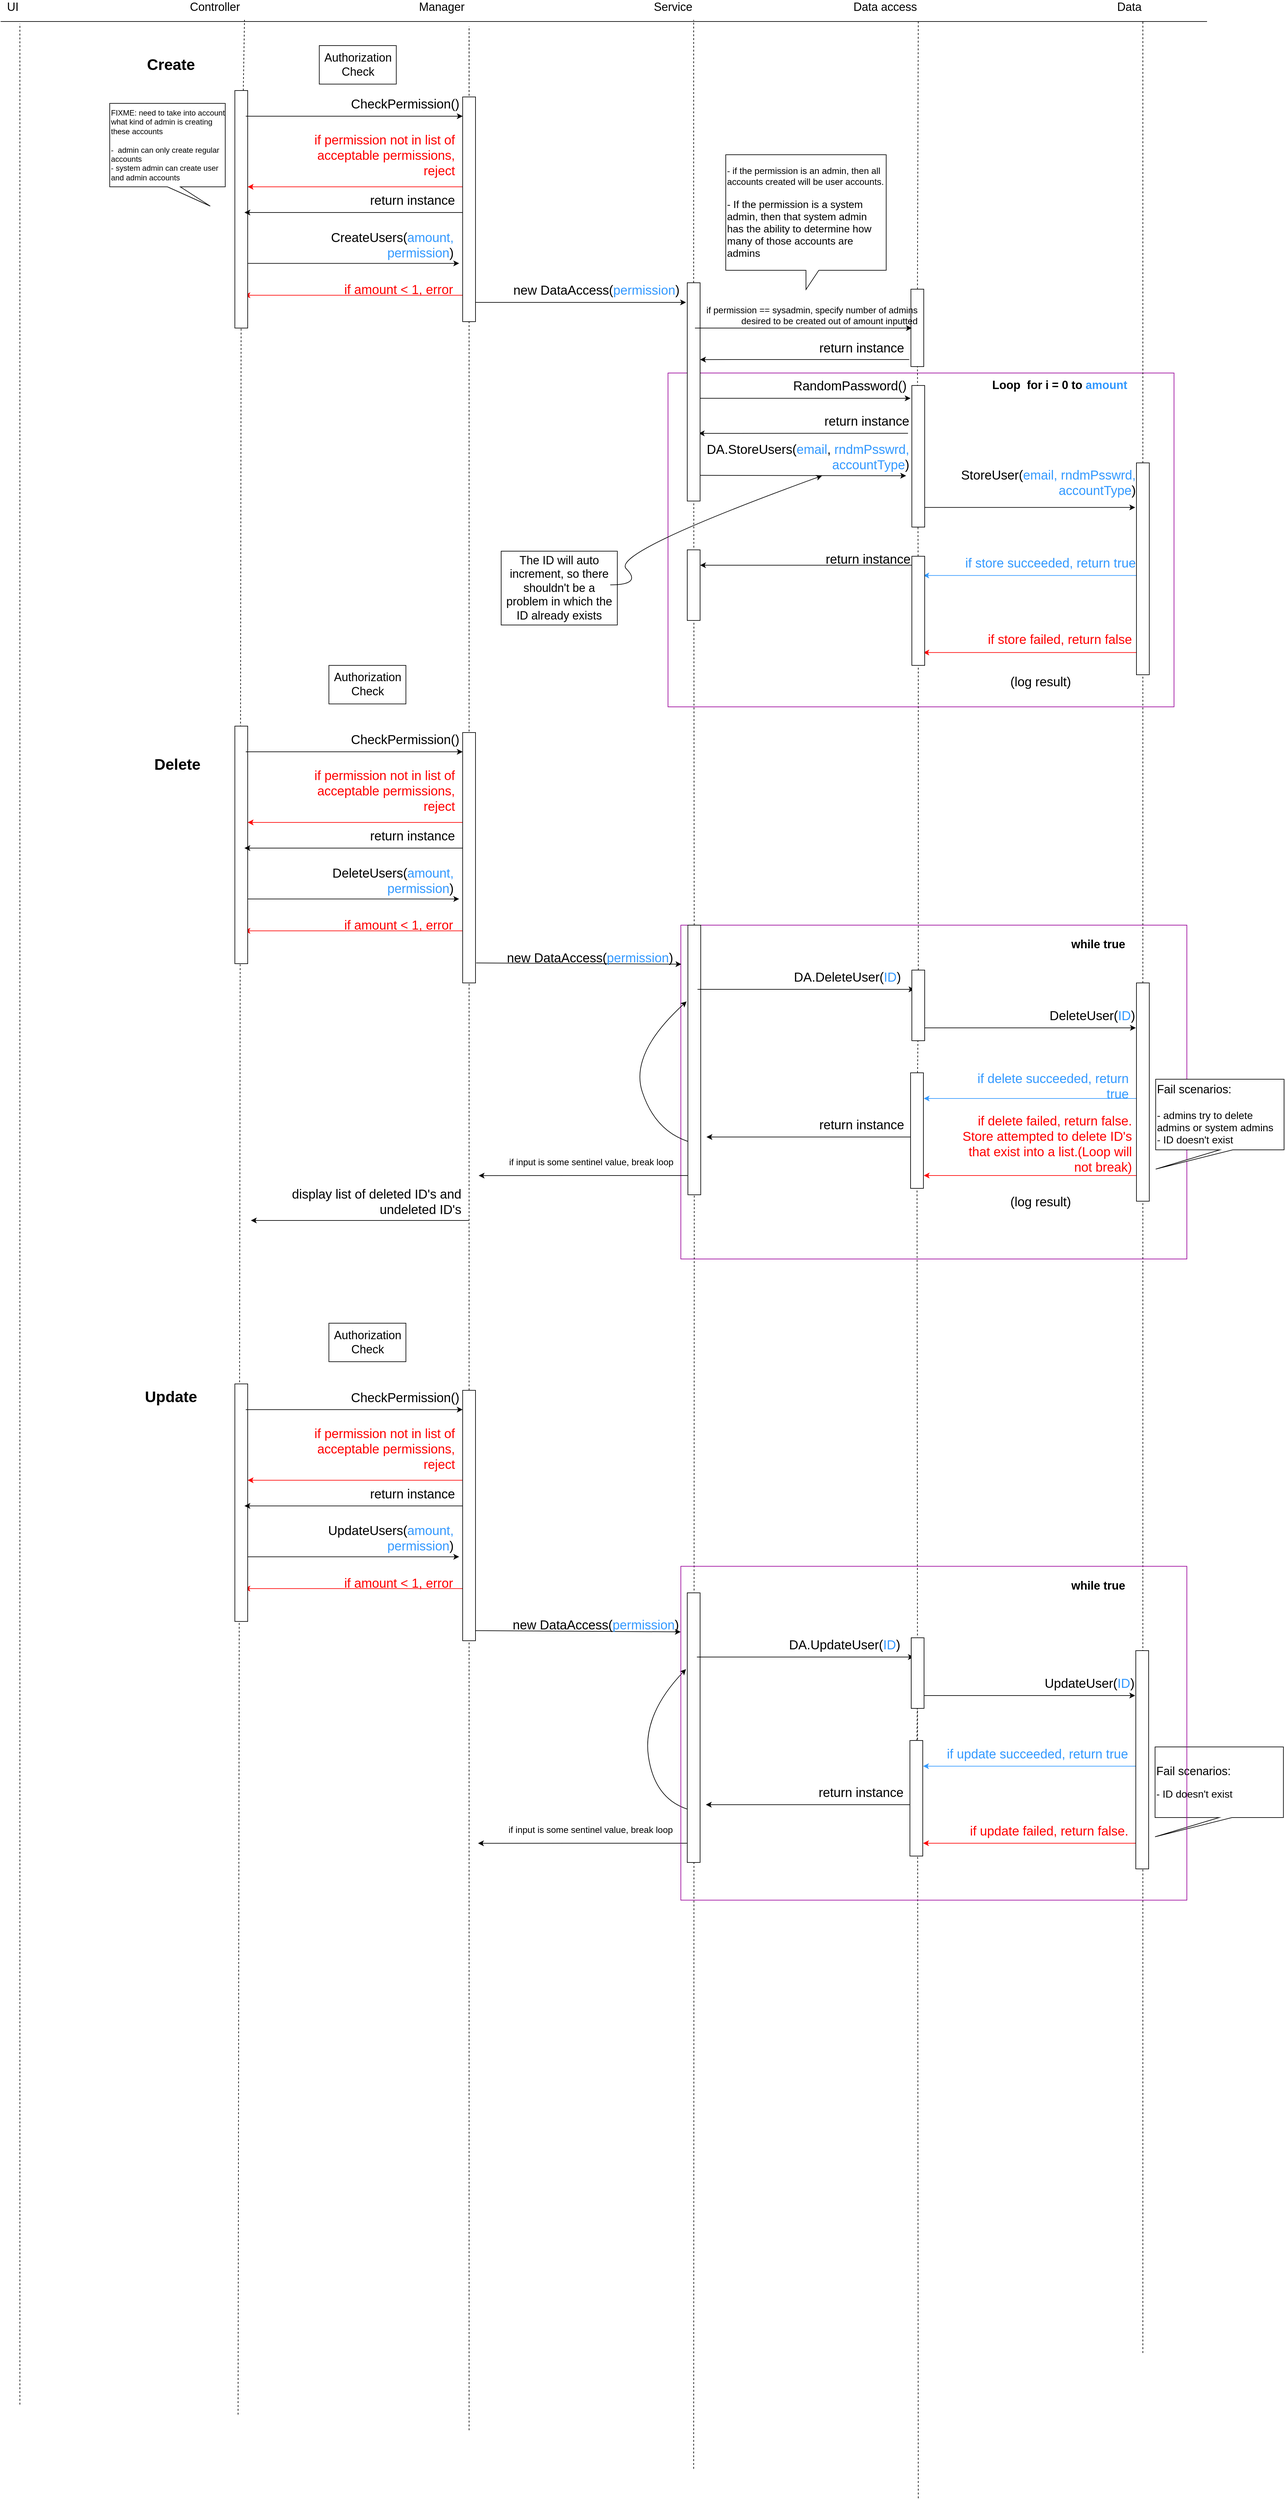 <mxfile version="12.5.5" type="google"><diagram id="YBLaVXnReE42HQbXt4qp" name="Page-1"><mxGraphModel dx="1287" dy="848" grid="1" gridSize="10" guides="1" tooltips="1" connect="1" arrows="1" fold="1" page="1" pageScale="1" pageWidth="850" pageHeight="1100" math="0" shadow="0"><root><mxCell id="0"/><mxCell id="1" parent="0"/><mxCell id="o7FsXGncVgQ7uaA46E3T-44" value="" style="rounded=0;whiteSpace=wrap;html=1;fillColor=none;strokeColor=#990099;" parent="1" vertex="1"><mxGeometry x="1110" y="1490" width="788.55" height="520" as="geometry"/></mxCell><mxCell id="RWstKYR8hxiibd-yE-Sz-29" value="" style="rounded=0;whiteSpace=wrap;html=1;fillColor=none;strokeColor=#990099;" parent="1" vertex="1"><mxGeometry x="1090" y="630" width="788.55" height="520" as="geometry"/></mxCell><mxCell id="RWstKYR8hxiibd-yE-Sz-1" value="" style="endArrow=none;dashed=1;html=1;" parent="1" source="RWstKYR8hxiibd-yE-Sz-48" edge="1"><mxGeometry width="50" height="50" relative="1" as="geometry"><mxPoint x="1480.0" y="3940.35" as="sourcePoint"/><mxPoint x="1480.0" y="80" as="targetPoint"/></mxGeometry></mxCell><mxCell id="RWstKYR8hxiibd-yE-Sz-2" value="" style="endArrow=none;dashed=1;html=1;" parent="1" source="RWstKYR8hxiibd-yE-Sz-61" edge="1"><mxGeometry width="50" height="50" relative="1" as="geometry"><mxPoint x="425.342" y="2060" as="sourcePoint"/><mxPoint x="430" y="80" as="targetPoint"/></mxGeometry></mxCell><mxCell id="RWstKYR8hxiibd-yE-Sz-3" value="" style="endArrow=none;dashed=1;html=1;" parent="1" source="RWstKYR8hxiibd-yE-Sz-56" edge="1"><mxGeometry width="50" height="50" relative="1" as="geometry"><mxPoint x="1830" y="3714" as="sourcePoint"/><mxPoint x="1830" y="80" as="targetPoint"/></mxGeometry></mxCell><mxCell id="RWstKYR8hxiibd-yE-Sz-4" value="" style="endArrow=none;dashed=1;html=1;" parent="1" source="RWstKYR8hxiibd-yE-Sz-62" edge="1"><mxGeometry width="50" height="50" relative="1" as="geometry"><mxPoint x="1130.0" y="3894.35" as="sourcePoint"/><mxPoint x="1130" y="80" as="targetPoint"/></mxGeometry></mxCell><mxCell id="RWstKYR8hxiibd-yE-Sz-5" value="" style="endArrow=none;dashed=1;html=1;" parent="1" edge="1"><mxGeometry width="50" height="50" relative="1" as="geometry"><mxPoint x="80" y="3794.35" as="sourcePoint"/><mxPoint x="80" y="86" as="targetPoint"/></mxGeometry></mxCell><mxCell id="RWstKYR8hxiibd-yE-Sz-6" value="" style="endArrow=none;html=1;" parent="1" edge="1"><mxGeometry width="50" height="50" relative="1" as="geometry"><mxPoint x="50" y="82.5" as="sourcePoint"/><mxPoint x="1930" y="82.5" as="targetPoint"/></mxGeometry></mxCell><mxCell id="RWstKYR8hxiibd-yE-Sz-7" value="&lt;font style=&quot;font-size: 18px&quot;&gt;UI&lt;/font&gt;" style="text;html=1;strokeColor=none;fillColor=none;align=right;verticalAlign=middle;whiteSpace=wrap;rounded=0;" parent="1" vertex="1"><mxGeometry x="50" y="50" width="30" height="20" as="geometry"/></mxCell><mxCell id="RWstKYR8hxiibd-yE-Sz-8" value="&lt;font style=&quot;font-size: 18px&quot;&gt;Controller&amp;nbsp;&lt;/font&gt;" style="text;html=1;strokeColor=none;fillColor=none;align=right;verticalAlign=middle;whiteSpace=wrap;rounded=0;" parent="1" vertex="1"><mxGeometry x="340" y="50" width="90" height="20" as="geometry"/></mxCell><mxCell id="RWstKYR8hxiibd-yE-Sz-9" value="&lt;font style=&quot;font-size: 18px&quot;&gt;Manager&amp;nbsp;&lt;br&gt;&lt;/font&gt;" style="text;html=1;strokeColor=none;fillColor=none;align=right;verticalAlign=middle;whiteSpace=wrap;rounded=0;" parent="1" vertex="1"><mxGeometry x="690" y="50" width="90" height="20" as="geometry"/></mxCell><mxCell id="RWstKYR8hxiibd-yE-Sz-10" value="&lt;font style=&quot;font-size: 18px&quot;&gt;Data access&lt;br&gt;&lt;/font&gt;" style="text;html=1;strokeColor=none;fillColor=none;align=right;verticalAlign=middle;whiteSpace=wrap;rounded=0;" parent="1" vertex="1"><mxGeometry x="1370" y="50" width="110" height="20" as="geometry"/></mxCell><mxCell id="RWstKYR8hxiibd-yE-Sz-11" value="&lt;font style=&quot;font-size: 18px&quot;&gt;Service&lt;br&gt;&lt;/font&gt;" style="text;html=1;strokeColor=none;fillColor=none;align=right;verticalAlign=middle;whiteSpace=wrap;rounded=0;" parent="1" vertex="1"><mxGeometry x="1050" y="50" width="80" height="20" as="geometry"/></mxCell><mxCell id="RWstKYR8hxiibd-yE-Sz-12" value="&lt;font style=&quot;font-size: 18px&quot;&gt;Data&lt;br&gt;&lt;/font&gt;" style="text;html=1;strokeColor=none;fillColor=none;align=right;verticalAlign=middle;whiteSpace=wrap;rounded=0;" parent="1" vertex="1"><mxGeometry x="1780" y="50" width="50" height="20" as="geometry"/></mxCell><mxCell id="RWstKYR8hxiibd-yE-Sz-13" value="" style="endArrow=none;dashed=1;html=1;" parent="1" edge="1"><mxGeometry width="50" height="50" relative="1" as="geometry"><mxPoint x="780" y="390" as="sourcePoint"/><mxPoint x="780" y="90" as="targetPoint"/></mxGeometry></mxCell><mxCell id="RWstKYR8hxiibd-yE-Sz-14" value="&lt;font style=&quot;font-size: 24px&quot;&gt;&lt;b&gt;Create&lt;/b&gt;&lt;/font&gt;" style="text;html=1;align=center;verticalAlign=middle;resizable=0;points=[];autosize=1;" parent="1" vertex="1"><mxGeometry x="270" y="140" width="90" height="20" as="geometry"/></mxCell><mxCell id="RWstKYR8hxiibd-yE-Sz-15" value="" style="endArrow=classic;html=1;" parent="1" edge="1"><mxGeometry width="50" height="50" relative="1" as="geometry"><mxPoint x="426.55" y="459.24" as="sourcePoint"/><mxPoint x="764.55" y="459.24" as="targetPoint"/></mxGeometry></mxCell><mxCell id="RWstKYR8hxiibd-yE-Sz-21" value="&lt;div align=&quot;right&quot;&gt;&lt;font style=&quot;font-size: 20px&quot;&gt;CreateUsers(&lt;font color=&quot;#3399FF&quot;&gt;amount, &lt;br&gt;&lt;/font&gt;&lt;/font&gt;&lt;/div&gt;&lt;div align=&quot;right&quot;&gt;&lt;font style=&quot;font-size: 20px&quot;&gt;&lt;font color=&quot;#3399FF&quot;&gt;permission&lt;/font&gt;)&lt;/font&gt;&lt;/div&gt;" style="text;html=1;align=right;verticalAlign=middle;resizable=0;points=[];autosize=1;" parent="1" vertex="1"><mxGeometry x="546.55" y="409.82" width="210" height="40" as="geometry"/></mxCell><mxCell id="RWstKYR8hxiibd-yE-Sz-22" value="" style="endArrow=classic;html=1;" parent="1" edge="1"><mxGeometry width="50" height="50" relative="1" as="geometry"><mxPoint x="780" y="520" as="sourcePoint"/><mxPoint x="1118.0" y="520" as="targetPoint"/></mxGeometry></mxCell><mxCell id="RWstKYR8hxiibd-yE-Sz-24" value="&lt;div align=&quot;right&quot;&gt;&lt;font style=&quot;font-size: 20px&quot;&gt;new DataAccess(&lt;font color=&quot;#3399FF&quot;&gt;permission&lt;/font&gt;)&lt;/font&gt;&lt;/div&gt;" style="text;html=1;strokeColor=none;fillColor=none;align=right;verticalAlign=middle;whiteSpace=wrap;rounded=0;" parent="1" vertex="1"><mxGeometry x="810" y="490" width="300" height="20" as="geometry"/></mxCell><mxCell id="RWstKYR8hxiibd-yE-Sz-25" value="&lt;div align=&quot;right&quot;&gt;&lt;font style=&quot;font-size: 20px&quot;&gt;StoreUser(&lt;font color=&quot;#3399FF&quot;&gt;email, rndmPsswrd, &lt;br&gt;&lt;/font&gt;&lt;/font&gt;&lt;/div&gt;&lt;div align=&quot;right&quot;&gt;&lt;font style=&quot;font-size: 20px&quot;&gt;&lt;font color=&quot;#3399FF&quot;&gt;accountType&lt;/font&gt;)&lt;/font&gt;&lt;/div&gt;" style="text;html=1;strokeColor=none;fillColor=none;align=right;verticalAlign=middle;whiteSpace=wrap;rounded=0;" parent="1" vertex="1"><mxGeometry x="1421.45" y="790" width="400" height="20" as="geometry"/></mxCell><mxCell id="RWstKYR8hxiibd-yE-Sz-26" value="" style="endArrow=classic;html=1;entryX=0.099;entryY=0;entryDx=0;entryDy=0;entryPerimeter=0;" parent="1" target="RWstKYR8hxiibd-yE-Sz-25" edge="1"><mxGeometry width="50" height="50" relative="1" as="geometry"><mxPoint x="1137" y="789.42" as="sourcePoint"/><mxPoint x="1450" y="790" as="targetPoint"/></mxGeometry></mxCell><mxCell id="RWstKYR8hxiibd-yE-Sz-27" value="" style="endArrow=classic;html=1;" parent="1" edge="1"><mxGeometry width="50" height="50" relative="1" as="geometry"><mxPoint x="1480" y="839.42" as="sourcePoint"/><mxPoint x="1818.0" y="839.42" as="targetPoint"/></mxGeometry></mxCell><mxCell id="RWstKYR8hxiibd-yE-Sz-28" value="&lt;div align=&quot;right&quot;&gt;&lt;font style=&quot;font-size: 20px&quot;&gt;DA.StoreUsers(&lt;font color=&quot;#3399FF&quot;&gt;email&lt;/font&gt;, &lt;font color=&quot;#3399FF&quot;&gt;rndmPsswrd, accountType&lt;/font&gt;)&lt;/font&gt;&lt;/div&gt;" style="text;html=1;strokeColor=none;fillColor=none;align=right;verticalAlign=middle;whiteSpace=wrap;rounded=0;" parent="1" vertex="1"><mxGeometry x="1130" y="750" width="338" height="20" as="geometry"/></mxCell><mxCell id="RWstKYR8hxiibd-yE-Sz-33" value="" style="endArrow=classic;html=1;strokeColor=#3399FF;" parent="1" edge="1"><mxGeometry width="50" height="50" relative="1" as="geometry"><mxPoint x="1828.0" y="945.42" as="sourcePoint"/><mxPoint x="1488" y="945.42" as="targetPoint"/></mxGeometry></mxCell><mxCell id="RWstKYR8hxiibd-yE-Sz-34" value="&lt;div align=&quot;right&quot;&gt;&lt;font style=&quot;font-size: 20px&quot; color=&quot;#3399FF&quot;&gt;if store succeeded, return true &lt;br&gt;&lt;/font&gt;&lt;/div&gt;" style="text;html=1;strokeColor=none;fillColor=none;align=right;verticalAlign=middle;whiteSpace=wrap;rounded=0;" parent="1" vertex="1"><mxGeometry x="1551.45" y="915.42" width="270" height="20" as="geometry"/></mxCell><mxCell id="RWstKYR8hxiibd-yE-Sz-35" value="" style="endArrow=classic;html=1;" parent="1" edge="1"><mxGeometry width="50" height="50" relative="1" as="geometry"><mxPoint x="1480.0" y="929.42" as="sourcePoint"/><mxPoint x="1140.0" y="929.42" as="targetPoint"/></mxGeometry></mxCell><mxCell id="RWstKYR8hxiibd-yE-Sz-36" value="&lt;div align=&quot;right&quot;&gt;&lt;font style=&quot;font-size: 20px&quot;&gt;return instance&lt;br&gt;&lt;/font&gt;&lt;/div&gt;" style="text;html=1;strokeColor=none;fillColor=none;align=right;verticalAlign=middle;whiteSpace=wrap;rounded=0;" parent="1" vertex="1"><mxGeometry x="490" y="350" width="270" height="20" as="geometry"/></mxCell><mxCell id="RWstKYR8hxiibd-yE-Sz-40" value="" style="endArrow=classic;html=1;strokeColor=#FF0000;" parent="1" edge="1"><mxGeometry width="50" height="50" relative="1" as="geometry"><mxPoint x="770.0" y="508.82" as="sourcePoint"/><mxPoint x="430" y="508.82" as="targetPoint"/></mxGeometry></mxCell><mxCell id="RWstKYR8hxiibd-yE-Sz-41" value="&lt;div align=&quot;right&quot;&gt;&lt;font style=&quot;font-size: 20px&quot; color=&quot;#FF0000&quot;&gt;if permission not in list of acceptable permissions, reject&lt;br&gt;&lt;/font&gt;&lt;/div&gt;" style="text;html=1;strokeColor=none;fillColor=none;align=right;verticalAlign=middle;whiteSpace=wrap;rounded=0;" parent="1" vertex="1"><mxGeometry x="490" y="280" width="270" height="20" as="geometry"/></mxCell><mxCell id="RWstKYR8hxiibd-yE-Sz-43" value="&lt;b&gt;&lt;font style=&quot;font-size: 18px&quot;&gt;Loop&amp;nbsp; for i = 0 to &lt;font color=&quot;#3399FF&quot;&gt;amount&lt;/font&gt;&lt;br&gt;&lt;/font&gt;&lt;/b&gt;" style="text;html=1;align=center;verticalAlign=middle;resizable=0;points=[];autosize=1;" parent="1" vertex="1"><mxGeometry x="1584.9" y="639.42" width="230" height="20" as="geometry"/></mxCell><mxCell id="RWstKYR8hxiibd-yE-Sz-44" value="" style="endArrow=classic;html=1;strokeColor=#FF0000;" parent="1" edge="1"><mxGeometry width="50" height="50" relative="1" as="geometry"><mxPoint x="1828.0" y="1065.42" as="sourcePoint"/><mxPoint x="1488" y="1065.42" as="targetPoint"/></mxGeometry></mxCell><mxCell id="RWstKYR8hxiibd-yE-Sz-45" value="&lt;div align=&quot;right&quot;&gt;&lt;font style=&quot;font-size: 20px&quot; color=&quot;#FF0000&quot;&gt;if store failed, return false&lt;br&gt;&lt;/font&gt;&lt;/div&gt;" style="text;html=1;strokeColor=none;fillColor=none;align=right;verticalAlign=middle;whiteSpace=wrap;rounded=0;" parent="1" vertex="1"><mxGeometry x="1544.9" y="1034.42" width="270" height="20" as="geometry"/></mxCell><mxCell id="RWstKYR8hxiibd-yE-Sz-48" value="" style="rounded=0;whiteSpace=wrap;html=1;" parent="1" vertex="1"><mxGeometry x="1468.55" y="499.42" width="20" height="120.58" as="geometry"/></mxCell><mxCell id="RWstKYR8hxiibd-yE-Sz-49" value="" style="endArrow=none;dashed=1;html=1;" parent="1" source="RWstKYR8hxiibd-yE-Sz-59" target="RWstKYR8hxiibd-yE-Sz-48" edge="1"><mxGeometry width="50" height="50" relative="1" as="geometry"><mxPoint x="1478.55" y="4149.77" as="sourcePoint"/><mxPoint x="1478.55" y="289.42" as="targetPoint"/></mxGeometry></mxCell><mxCell id="RWstKYR8hxiibd-yE-Sz-51" value="" style="endArrow=classic;html=1;exitX=-0.2;exitY=0.333;exitDx=0;exitDy=0;exitPerimeter=0;" parent="1" edge="1"><mxGeometry width="50" height="50" relative="1" as="geometry"><mxPoint x="1464" y="723.88" as="sourcePoint"/><mxPoint x="1138" y="723.95" as="targetPoint"/></mxGeometry></mxCell><mxCell id="RWstKYR8hxiibd-yE-Sz-53" value="" style="endArrow=classic;html=1;" parent="1" edge="1"><mxGeometry width="50" height="50" relative="1" as="geometry"><mxPoint x="1130" y="669.42" as="sourcePoint"/><mxPoint x="1468.0" y="669.42" as="targetPoint"/></mxGeometry></mxCell><mxCell id="RWstKYR8hxiibd-yE-Sz-54" value="&lt;font style=&quot;font-size: 20px&quot;&gt;RandomPassword()&lt;/font&gt;" style="text;html=1;align=center;verticalAlign=middle;resizable=0;points=[];autosize=1;" parent="1" vertex="1"><mxGeometry x="1278" y="639.42" width="190" height="20" as="geometry"/></mxCell><mxCell id="RWstKYR8hxiibd-yE-Sz-55" value="&lt;div align=&quot;right&quot;&gt;&lt;font style=&quot;font-size: 20px&quot;&gt;return instance&lt;br&gt;&lt;/font&gt;&lt;/div&gt;" style="text;html=1;strokeColor=none;fillColor=none;align=right;verticalAlign=middle;whiteSpace=wrap;rounded=0;" parent="1" vertex="1"><mxGeometry x="1198" y="693.95" width="270" height="20" as="geometry"/></mxCell><mxCell id="RWstKYR8hxiibd-yE-Sz-56" value="" style="rounded=0;whiteSpace=wrap;html=1;" parent="1" vertex="1"><mxGeometry x="1820" y="770" width="20" height="330" as="geometry"/></mxCell><mxCell id="RWstKYR8hxiibd-yE-Sz-57" value="" style="endArrow=none;dashed=1;html=1;" parent="1" source="o7FsXGncVgQ7uaA46E3T-60" target="RWstKYR8hxiibd-yE-Sz-56" edge="1"><mxGeometry width="50" height="50" relative="1" as="geometry"><mxPoint x="1830" y="3714" as="sourcePoint"/><mxPoint x="1830" y="12" as="targetPoint"/></mxGeometry></mxCell><mxCell id="RWstKYR8hxiibd-yE-Sz-59" value="" style="rounded=0;whiteSpace=wrap;html=1;" parent="1" vertex="1"><mxGeometry x="1470" y="915.42" width="20" height="170" as="geometry"/></mxCell><mxCell id="RWstKYR8hxiibd-yE-Sz-60" value="" style="endArrow=none;dashed=1;html=1;" parent="1" source="o7FsXGncVgQ7uaA46E3T-58" target="RWstKYR8hxiibd-yE-Sz-59" edge="1"><mxGeometry width="50" height="50" relative="1" as="geometry"><mxPoint x="1480.0" y="3940.35" as="sourcePoint"/><mxPoint x="1480" y="500" as="targetPoint"/></mxGeometry></mxCell><mxCell id="RWstKYR8hxiibd-yE-Sz-62" value="" style="rounded=0;whiteSpace=wrap;html=1;" parent="1" vertex="1"><mxGeometry x="1120" y="489.42" width="20" height="340" as="geometry"/></mxCell><mxCell id="RWstKYR8hxiibd-yE-Sz-64" value="" style="endArrow=none;dashed=1;html=1;" parent="1" source="o7FsXGncVgQ7uaA46E3T-37" target="RWstKYR8hxiibd-yE-Sz-62" edge="1"><mxGeometry width="50" height="50" relative="1" as="geometry"><mxPoint x="1130.0" y="3894.35" as="sourcePoint"/><mxPoint x="1130.0" y="14" as="targetPoint"/></mxGeometry></mxCell><mxCell id="qAnuBGWLQu-oRIhDbttr-1" value="" style="rounded=0;whiteSpace=wrap;html=1;" parent="1" vertex="1"><mxGeometry x="1120" y="905.42" width="20" height="110" as="geometry"/></mxCell><mxCell id="qAnuBGWLQu-oRIhDbttr-2" value="&lt;div align=&quot;left&quot;&gt;FIXME: need to take into account what kind of admin is creating these accounts&lt;/div&gt;&lt;div align=&quot;left&quot;&gt;&lt;br&gt;&lt;/div&gt;&lt;div align=&quot;left&quot;&gt;-&amp;nbsp; admin can only create regular accounts&lt;/div&gt;&lt;div align=&quot;left&quot;&gt;- system admin can create user and admin accounts&lt;br&gt;&lt;/div&gt;" style="shape=callout;whiteSpace=wrap;html=1;perimeter=calloutPerimeter;position2=0.87;align=left;" parent="1" vertex="1"><mxGeometry x="220" y="210" width="180" height="160" as="geometry"/></mxCell><mxCell id="qAnuBGWLQu-oRIhDbttr-8" value="" style="endArrow=none;dashed=1;html=1;" parent="1" edge="1"><mxGeometry width="50" height="50" relative="1" as="geometry"><mxPoint x="780.0" y="3834.35" as="sourcePoint"/><mxPoint x="780" y="90" as="targetPoint"/></mxGeometry></mxCell><mxCell id="qAnuBGWLQu-oRIhDbttr-9" value="" style="endArrow=classic;html=1;strokeColor=#FF0000;" parent="1" edge="1"><mxGeometry width="50" height="50" relative="1" as="geometry"><mxPoint x="775.0" y="340.0" as="sourcePoint"/><mxPoint x="435" y="340.0" as="targetPoint"/></mxGeometry></mxCell><mxCell id="qAnuBGWLQu-oRIhDbttr-10" value="&lt;div align=&quot;right&quot;&gt;&lt;font style=&quot;font-size: 20px&quot; color=&quot;#FF0000&quot;&gt;if amount &amp;lt; 1, error&lt;br&gt;&lt;/font&gt;&lt;/div&gt;" style="text;html=1;strokeColor=none;fillColor=none;align=right;verticalAlign=middle;whiteSpace=wrap;rounded=0;" parent="1" vertex="1"><mxGeometry x="486.55" y="489.24" width="270" height="20" as="geometry"/></mxCell><mxCell id="qAnuBGWLQu-oRIhDbttr-12" value="" style="rounded=0;whiteSpace=wrap;html=1;" parent="1" vertex="1"><mxGeometry x="770" y="200" width="20" height="350" as="geometry"/></mxCell><mxCell id="RWstKYR8hxiibd-yE-Sz-61" value="" style="rounded=0;whiteSpace=wrap;html=1;" parent="1" vertex="1"><mxGeometry x="415" y="190" width="20" height="370" as="geometry"/></mxCell><mxCell id="qAnuBGWLQu-oRIhDbttr-13" value="" style="endArrow=none;dashed=1;html=1;" parent="1" target="RWstKYR8hxiibd-yE-Sz-61" edge="1"><mxGeometry width="50" height="50" relative="1" as="geometry"><mxPoint x="420" y="3810" as="sourcePoint"/><mxPoint x="430" y="18" as="targetPoint"/></mxGeometry></mxCell><mxCell id="o7FsXGncVgQ7uaA46E3T-1" value="" style="endArrow=classic;html=1;" parent="1" edge="1"><mxGeometry width="50" height="50" relative="1" as="geometry"><mxPoint x="432" y="230.0" as="sourcePoint"/><mxPoint x="770.0" y="230.0" as="targetPoint"/></mxGeometry></mxCell><mxCell id="o7FsXGncVgQ7uaA46E3T-2" value="CheckPermission()" style="text;html=1;align=center;verticalAlign=middle;resizable=0;points=[];autosize=1;fontSize=20;" parent="1" vertex="1"><mxGeometry x="620" y="200" width="120" height="20" as="geometry"/></mxCell><mxCell id="o7FsXGncVgQ7uaA46E3T-5" value="" style="endArrow=classic;html=1;" parent="1" edge="1"><mxGeometry width="50" height="50" relative="1" as="geometry"><mxPoint x="1132" y="560.0" as="sourcePoint"/><mxPoint x="1470.0" y="560.0" as="targetPoint"/></mxGeometry></mxCell><mxCell id="o7FsXGncVgQ7uaA46E3T-7" value="&lt;div align=&quot;right&quot;&gt;&lt;font style=&quot;font-size: 12px&quot;&gt;&lt;font style=&quot;font-size: 14px&quot;&gt;if permission == sysadmin, specify number of admins&lt;/font&gt; &lt;br&gt;&lt;/font&gt;&lt;/div&gt;&lt;div align=&quot;right&quot;&gt;&lt;font style=&quot;font-size: 14px&quot;&gt;desired to be created out of amount inputted&lt;/font&gt;&lt;/div&gt;" style="text;html=1;align=right;verticalAlign=middle;resizable=0;points=[];autosize=1;" parent="1" vertex="1"><mxGeometry x="1130" y="520" width="350" height="40" as="geometry"/></mxCell><mxCell id="o7FsXGncVgQ7uaA46E3T-9" value="&lt;div align=&quot;left&quot;&gt;&lt;font style=&quot;font-size: 11px&quot;&gt;&lt;font style=&quot;font-size: 14px&quot;&gt;- if the permission is an admin, then all accounts created will be user accounts. &lt;/font&gt;&lt;br&gt;&lt;/font&gt;&lt;/div&gt;&lt;div align=&quot;left&quot;&gt;&lt;font style=&quot;font-size: 14px&quot; size=&quot;3&quot;&gt;&lt;br&gt;&lt;/font&gt;&lt;/div&gt;&lt;div align=&quot;left&quot;&gt;&lt;font size=&quot;3&quot;&gt;- If the permission is a system admin, then that system admin has the ability to determine how many of those accounts are admins&lt;br&gt;&lt;/font&gt;&lt;/div&gt;" style="shape=callout;whiteSpace=wrap;html=1;perimeter=calloutPerimeter;align=left;" parent="1" vertex="1"><mxGeometry x="1180" y="290" width="250" height="210" as="geometry"/></mxCell><mxCell id="o7FsXGncVgQ7uaA46E3T-12" value="" style="endArrow=classic;html=1;exitX=-0.2;exitY=0.333;exitDx=0;exitDy=0;exitPerimeter=0;" parent="1" edge="1"><mxGeometry width="50" height="50" relative="1" as="geometry"><mxPoint x="1466" y="609.0" as="sourcePoint"/><mxPoint x="1140" y="609.07" as="targetPoint"/></mxGeometry></mxCell><mxCell id="o7FsXGncVgQ7uaA46E3T-13" value="&lt;div align=&quot;right&quot;&gt;&lt;font style=&quot;font-size: 20px&quot;&gt;return instance&lt;br&gt;&lt;/font&gt;&lt;/div&gt;" style="text;html=1;strokeColor=none;fillColor=none;align=right;verticalAlign=middle;whiteSpace=wrap;rounded=0;" parent="1" vertex="1"><mxGeometry x="1190" y="580.0" width="270" height="20" as="geometry"/></mxCell><mxCell id="o7FsXGncVgQ7uaA46E3T-14" value="" style="rounded=0;whiteSpace=wrap;html=1;" parent="1" vertex="1"><mxGeometry x="1470" y="649.42" width="20" height="220.58" as="geometry"/></mxCell><mxCell id="o7FsXGncVgQ7uaA46E3T-15" value="&lt;font style=&quot;font-size: 18px&quot;&gt;The ID will auto increment, so there shouldn't be a problem in which the ID already exists&lt;br&gt;&lt;/font&gt;" style="rounded=0;whiteSpace=wrap;html=1;" parent="1" vertex="1"><mxGeometry x="830" y="907.5" width="181" height="115" as="geometry"/></mxCell><mxCell id="o7FsXGncVgQ7uaA46E3T-16" value="" style="curved=1;endArrow=classic;html=1;" parent="1" edge="1"><mxGeometry width="50" height="50" relative="1" as="geometry"><mxPoint x="1000" y="960" as="sourcePoint"/><mxPoint x="1330" y="790" as="targetPoint"/><Array as="points"><mxPoint x="1050" y="960"/><mxPoint x="1000" y="910"/></Array></mxGeometry></mxCell><mxCell id="o7FsXGncVgQ7uaA46E3T-18" value="" style="endArrow=classic;html=1;" parent="1" edge="1"><mxGeometry width="50" height="50" relative="1" as="geometry"><mxPoint x="770.0" y="380.0" as="sourcePoint"/><mxPoint x="430.0" y="380.0" as="targetPoint"/></mxGeometry></mxCell><mxCell id="o7FsXGncVgQ7uaA46E3T-19" value="&lt;div align=&quot;right&quot;&gt;&lt;font style=&quot;font-size: 20px&quot;&gt;return instance&lt;br&gt;&lt;/font&gt;&lt;/div&gt;" style="text;html=1;strokeColor=none;fillColor=none;align=right;verticalAlign=middle;whiteSpace=wrap;rounded=0;" parent="1" vertex="1"><mxGeometry x="1200" y="909.42" width="270" height="20" as="geometry"/></mxCell><mxCell id="o7FsXGncVgQ7uaA46E3T-20" value="&lt;font style=&quot;font-size: 24px&quot;&gt;&lt;b&gt;Delete&lt;/b&gt;&lt;/font&gt;" style="text;html=1;align=center;verticalAlign=middle;resizable=0;points=[];autosize=1;" parent="1" vertex="1"><mxGeometry x="280" y="1230" width="90" height="20" as="geometry"/></mxCell><mxCell id="o7FsXGncVgQ7uaA46E3T-21" value="" style="endArrow=classic;html=1;" parent="1" edge="1"><mxGeometry width="50" height="50" relative="1" as="geometry"><mxPoint x="426.55" y="1449.24" as="sourcePoint"/><mxPoint x="764.55" y="1449.24" as="targetPoint"/></mxGeometry></mxCell><mxCell id="o7FsXGncVgQ7uaA46E3T-22" value="&lt;div align=&quot;right&quot;&gt;&lt;font style=&quot;font-size: 20px&quot;&gt;DeleteUsers(&lt;font color=&quot;#3399FF&quot;&gt;amount, &lt;br&gt;&lt;/font&gt;&lt;/font&gt;&lt;/div&gt;&lt;div align=&quot;right&quot;&gt;&lt;font style=&quot;font-size: 20px&quot;&gt;&lt;font color=&quot;#3399FF&quot;&gt;permission&lt;/font&gt;)&lt;/font&gt;&lt;/div&gt;" style="text;html=1;align=right;verticalAlign=middle;resizable=0;points=[];autosize=1;" parent="1" vertex="1"><mxGeometry x="556.55" y="1399.82" width="200" height="40" as="geometry"/></mxCell><mxCell id="o7FsXGncVgQ7uaA46E3T-23" value="&lt;div align=&quot;right&quot;&gt;&lt;font style=&quot;font-size: 20px&quot;&gt;return instance&lt;br&gt;&lt;/font&gt;&lt;/div&gt;" style="text;html=1;strokeColor=none;fillColor=none;align=right;verticalAlign=middle;whiteSpace=wrap;rounded=0;" parent="1" vertex="1"><mxGeometry x="490" y="1340" width="270" height="20" as="geometry"/></mxCell><mxCell id="o7FsXGncVgQ7uaA46E3T-24" value="" style="endArrow=classic;html=1;strokeColor=#FF0000;" parent="1" edge="1"><mxGeometry width="50" height="50" relative="1" as="geometry"><mxPoint x="770.0" y="1498.82" as="sourcePoint"/><mxPoint x="430" y="1498.82" as="targetPoint"/></mxGeometry></mxCell><mxCell id="o7FsXGncVgQ7uaA46E3T-25" value="&lt;div align=&quot;right&quot;&gt;&lt;font style=&quot;font-size: 20px&quot; color=&quot;#FF0000&quot;&gt;if permission not in list of acceptable permissions, reject&lt;br&gt;&lt;/font&gt;&lt;/div&gt;" style="text;html=1;strokeColor=none;fillColor=none;align=right;verticalAlign=middle;whiteSpace=wrap;rounded=0;" parent="1" vertex="1"><mxGeometry x="490" y="1270" width="270" height="20" as="geometry"/></mxCell><mxCell id="o7FsXGncVgQ7uaA46E3T-26" value="" style="endArrow=classic;html=1;strokeColor=#FF0000;" parent="1" edge="1"><mxGeometry width="50" height="50" relative="1" as="geometry"><mxPoint x="775.0" y="1330" as="sourcePoint"/><mxPoint x="435" y="1330" as="targetPoint"/></mxGeometry></mxCell><mxCell id="o7FsXGncVgQ7uaA46E3T-27" value="&lt;div align=&quot;right&quot;&gt;&lt;font style=&quot;font-size: 20px&quot; color=&quot;#FF0000&quot;&gt;if amount &amp;lt; 1, error&lt;br&gt;&lt;/font&gt;&lt;/div&gt;" style="text;html=1;strokeColor=none;fillColor=none;align=right;verticalAlign=middle;whiteSpace=wrap;rounded=0;" parent="1" vertex="1"><mxGeometry x="486.55" y="1479.24" width="270" height="20" as="geometry"/></mxCell><mxCell id="o7FsXGncVgQ7uaA46E3T-28" value="" style="rounded=0;whiteSpace=wrap;html=1;" parent="1" vertex="1"><mxGeometry x="770" y="1190" width="20" height="390" as="geometry"/></mxCell><mxCell id="o7FsXGncVgQ7uaA46E3T-29" value="" style="rounded=0;whiteSpace=wrap;html=1;" parent="1" vertex="1"><mxGeometry x="415" y="1180" width="20" height="370" as="geometry"/></mxCell><mxCell id="o7FsXGncVgQ7uaA46E3T-30" value="" style="endArrow=classic;html=1;" parent="1" edge="1"><mxGeometry width="50" height="50" relative="1" as="geometry"><mxPoint x="432" y="1220" as="sourcePoint"/><mxPoint x="770.0" y="1220" as="targetPoint"/></mxGeometry></mxCell><mxCell id="o7FsXGncVgQ7uaA46E3T-31" value="CheckPermission()" style="text;html=1;align=center;verticalAlign=middle;resizable=0;points=[];autosize=1;fontSize=20;" parent="1" vertex="1"><mxGeometry x="620" y="1190" width="120" height="20" as="geometry"/></mxCell><mxCell id="o7FsXGncVgQ7uaA46E3T-32" value="" style="endArrow=classic;html=1;" parent="1" edge="1"><mxGeometry width="50" height="50" relative="1" as="geometry"><mxPoint x="770.0" y="1370" as="sourcePoint"/><mxPoint x="430.0" y="1370" as="targetPoint"/></mxGeometry></mxCell><mxCell id="o7FsXGncVgQ7uaA46E3T-33" value="" style="endArrow=classic;html=1;entryX=0.001;entryY=0.117;entryDx=0;entryDy=0;entryPerimeter=0;" parent="1" target="o7FsXGncVgQ7uaA46E3T-44" edge="1"><mxGeometry width="50" height="50" relative="1" as="geometry"><mxPoint x="791.0" y="1548.82" as="sourcePoint"/><mxPoint x="1129.0" y="1548.82" as="targetPoint"/></mxGeometry></mxCell><mxCell id="o7FsXGncVgQ7uaA46E3T-34" value="&lt;div align=&quot;right&quot;&gt;&lt;font style=&quot;font-size: 20px&quot;&gt;display list of deleted ID's and undeleted ID's&lt;br&gt;&lt;/font&gt;&lt;/div&gt;" style="text;html=1;strokeColor=none;fillColor=none;align=right;verticalAlign=middle;whiteSpace=wrap;rounded=0;" parent="1" vertex="1"><mxGeometry x="470" y="1910" width="300" height="20" as="geometry"/></mxCell><mxCell id="o7FsXGncVgQ7uaA46E3T-35" value="&lt;font style=&quot;font-size: 18px&quot;&gt;Authorization Check&lt;br&gt;&lt;/font&gt;" style="rounded=0;whiteSpace=wrap;html=1;strokeColor=#000000;" parent="1" vertex="1"><mxGeometry x="546.55" y="120" width="120" height="60" as="geometry"/></mxCell><mxCell id="o7FsXGncVgQ7uaA46E3T-36" value="&lt;font style=&quot;font-size: 18px&quot;&gt;Authorization Check&lt;br&gt;&lt;/font&gt;" style="rounded=0;whiteSpace=wrap;html=1;strokeColor=#000000;" parent="1" vertex="1"><mxGeometry x="561.55" y="1085.42" width="120" height="60" as="geometry"/></mxCell><mxCell id="o7FsXGncVgQ7uaA46E3T-37" value="" style="rounded=0;whiteSpace=wrap;html=1;" parent="1" vertex="1"><mxGeometry x="1121" y="1490" width="20" height="420" as="geometry"/></mxCell><mxCell id="o7FsXGncVgQ7uaA46E3T-38" value="" style="endArrow=none;dashed=1;html=1;" parent="1" target="o7FsXGncVgQ7uaA46E3T-37" edge="1"><mxGeometry width="50" height="50" relative="1" as="geometry"><mxPoint x="1130.0" y="3894.35" as="sourcePoint"/><mxPoint x="1130.0" y="829.42" as="targetPoint"/></mxGeometry></mxCell><mxCell id="o7FsXGncVgQ7uaA46E3T-45" value="&lt;b&gt;&lt;font style=&quot;font-size: 18px&quot;&gt;while true&lt;br&gt;&lt;/font&gt;&lt;/b&gt;" style="text;html=1;align=center;verticalAlign=middle;resizable=0;points=[];autosize=1;" parent="1" vertex="1"><mxGeometry x="1710" y="1510" width="100" height="20" as="geometry"/></mxCell><mxCell id="o7FsXGncVgQ7uaA46E3T-47" value="" style="endArrow=classic;html=1;" parent="1" edge="1"><mxGeometry width="50" height="50" relative="1" as="geometry"><mxPoint x="1136" y="1590" as="sourcePoint"/><mxPoint x="1474.0" y="1590" as="targetPoint"/></mxGeometry></mxCell><mxCell id="o7FsXGncVgQ7uaA46E3T-50" value="&lt;div align=&quot;right&quot;&gt;&lt;font style=&quot;font-size: 20px&quot;&gt;DA.DeleteUser(&lt;font color=&quot;#3399FF&quot;&gt;ID&lt;/font&gt;)&lt;br&gt;&lt;/font&gt;&lt;/div&gt;" style="text;html=1;strokeColor=none;fillColor=none;align=right;verticalAlign=middle;whiteSpace=wrap;rounded=0;" parent="1" vertex="1"><mxGeometry x="1155" y="1560" width="300" height="20" as="geometry"/></mxCell><mxCell id="o7FsXGncVgQ7uaA46E3T-52" value="" style="endArrow=classic;html=1;" parent="1" edge="1"><mxGeometry width="50" height="50" relative="1" as="geometry"><mxPoint x="1481" y="1650" as="sourcePoint"/><mxPoint x="1819.0" y="1650" as="targetPoint"/></mxGeometry></mxCell><mxCell id="o7FsXGncVgQ7uaA46E3T-53" value="&lt;div align=&quot;right&quot;&gt;&lt;font style=&quot;font-size: 20px&quot;&gt;DeleteUser(&lt;font color=&quot;#3399FF&quot;&gt;ID&lt;/font&gt;)&lt;br&gt;&lt;/font&gt;&lt;/div&gt;" style="text;html=1;strokeColor=none;fillColor=none;align=right;verticalAlign=middle;whiteSpace=wrap;rounded=0;" parent="1" vertex="1"><mxGeometry x="1520" y="1620" width="300" height="20" as="geometry"/></mxCell><mxCell id="o7FsXGncVgQ7uaA46E3T-54" value="" style="endArrow=classic;html=1;strokeColor=#3399FF;" parent="1" edge="1"><mxGeometry width="50" height="50" relative="1" as="geometry"><mxPoint x="1828.55" y="1760" as="sourcePoint"/><mxPoint x="1488.55" y="1760" as="targetPoint"/></mxGeometry></mxCell><mxCell id="o7FsXGncVgQ7uaA46E3T-55" value="&lt;div align=&quot;right&quot;&gt;&lt;font style=&quot;font-size: 20px&quot; color=&quot;#3399FF&quot;&gt;if delete succeeded, return true &lt;br&gt;&lt;/font&gt;&lt;/div&gt;" style="text;html=1;strokeColor=none;fillColor=none;align=right;verticalAlign=middle;whiteSpace=wrap;rounded=0;" parent="1" vertex="1"><mxGeometry x="1540" y="1730" width="270" height="20" as="geometry"/></mxCell><mxCell id="o7FsXGncVgQ7uaA46E3T-56" value="" style="endArrow=classic;html=1;strokeColor=#FF0000;" parent="1" edge="1"><mxGeometry width="50" height="50" relative="1" as="geometry"><mxPoint x="1828.55" y="1880" as="sourcePoint"/><mxPoint x="1488.55" y="1880" as="targetPoint"/></mxGeometry></mxCell><mxCell id="o7FsXGncVgQ7uaA46E3T-57" value="&lt;div align=&quot;right&quot;&gt;&lt;font style=&quot;font-size: 20px&quot; color=&quot;#FF0000&quot;&gt;if delete failed, return false. Store attempted to delete ID's that exist into a list.(Loop will not break)&lt;br&gt;&lt;/font&gt;&lt;/div&gt;" style="text;html=1;strokeColor=none;fillColor=none;align=right;verticalAlign=middle;whiteSpace=wrap;rounded=0;" parent="1" vertex="1"><mxGeometry x="1544.9" y="1820" width="270" height="20" as="geometry"/></mxCell><mxCell id="o7FsXGncVgQ7uaA46E3T-58" value="" style="rounded=0;whiteSpace=wrap;html=1;" parent="1" vertex="1"><mxGeometry x="1470" y="1560" width="20" height="110" as="geometry"/></mxCell><mxCell id="o7FsXGncVgQ7uaA46E3T-59" value="" style="endArrow=none;dashed=1;html=1;" parent="1" source="o7FsXGncVgQ7uaA46E3T-63" target="o7FsXGncVgQ7uaA46E3T-58" edge="1"><mxGeometry width="50" height="50" relative="1" as="geometry"><mxPoint x="1480.0" y="3940.35" as="sourcePoint"/><mxPoint x="1480" y="1085.42" as="targetPoint"/></mxGeometry></mxCell><mxCell id="o7FsXGncVgQ7uaA46E3T-60" value="" style="rounded=0;whiteSpace=wrap;html=1;" parent="1" vertex="1"><mxGeometry x="1820" y="1580" width="20" height="340" as="geometry"/></mxCell><mxCell id="o7FsXGncVgQ7uaA46E3T-62" value="" style="endArrow=none;dashed=1;html=1;" parent="1" target="o7FsXGncVgQ7uaA46E3T-60" edge="1"><mxGeometry width="50" height="50" relative="1" as="geometry"><mxPoint x="1830" y="3714" as="sourcePoint"/><mxPoint x="1830" y="1100" as="targetPoint"/></mxGeometry></mxCell><mxCell id="o7FsXGncVgQ7uaA46E3T-63" value="" style="rounded=0;whiteSpace=wrap;html=1;" parent="1" vertex="1"><mxGeometry x="1468" y="1720" width="20" height="180" as="geometry"/></mxCell><mxCell id="o7FsXGncVgQ7uaA46E3T-64" value="" style="endArrow=none;dashed=1;html=1;" parent="1" target="o7FsXGncVgQ7uaA46E3T-63" edge="1"><mxGeometry width="50" height="50" relative="1" as="geometry"><mxPoint x="1480.0" y="3940.35" as="sourcePoint"/><mxPoint x="1480" y="1670" as="targetPoint"/></mxGeometry></mxCell><mxCell id="o7FsXGncVgQ7uaA46E3T-66" value="&lt;div align=&quot;left&quot;&gt;&lt;font style=&quot;font-size: 18px&quot;&gt;Fail scenarios:&lt;/font&gt;&lt;/div&gt;&lt;div align=&quot;left&quot;&gt;&lt;font size=&quot;3&quot;&gt;&lt;br&gt;&lt;/font&gt;&lt;/div&gt;&lt;div align=&quot;left&quot;&gt;&lt;font size=&quot;3&quot;&gt;- admins try to delete admins or system admins&lt;/font&gt;&lt;/div&gt;&lt;div align=&quot;left&quot;&gt;&lt;font size=&quot;3&quot;&gt;- ID doesn't exist&lt;br&gt;&lt;/font&gt;&lt;/div&gt;" style="shape=callout;whiteSpace=wrap;html=1;perimeter=calloutPerimeter;strokeColor=#000000;position2=0;align=left;" parent="1" vertex="1"><mxGeometry x="1850" y="1730" width="200" height="140" as="geometry"/></mxCell><mxCell id="o7FsXGncVgQ7uaA46E3T-67" value="" style="endArrow=classic;html=1;" parent="1" edge="1"><mxGeometry width="50" height="50" relative="1" as="geometry"><mxPoint x="1468.0" y="1820" as="sourcePoint"/><mxPoint x="1150" y="1820" as="targetPoint"/></mxGeometry></mxCell><mxCell id="o7FsXGncVgQ7uaA46E3T-68" value="&lt;div align=&quot;right&quot;&gt;&lt;font style=&quot;font-size: 20px&quot;&gt;return instance&lt;br&gt;&lt;/font&gt;&lt;/div&gt;" style="text;html=1;strokeColor=none;fillColor=none;align=right;verticalAlign=middle;whiteSpace=wrap;rounded=0;" parent="1" vertex="1"><mxGeometry x="1190" y="1790" width="270" height="20" as="geometry"/></mxCell><mxCell id="o7FsXGncVgQ7uaA46E3T-69" value="" style="curved=1;endArrow=classic;html=1;exitX=0;exitY=0.802;exitDx=0;exitDy=0;exitPerimeter=0;entryX=-0.1;entryY=0.283;entryDx=0;entryDy=0;entryPerimeter=0;" parent="1" source="o7FsXGncVgQ7uaA46E3T-37" target="o7FsXGncVgQ7uaA46E3T-37" edge="1"><mxGeometry width="50" height="50" relative="1" as="geometry"><mxPoint x="1020" y="1810" as="sourcePoint"/><mxPoint x="1070" y="1760" as="targetPoint"/><Array as="points"><mxPoint x="1070" y="1810"/><mxPoint x="1030" y="1690"/></Array></mxGeometry></mxCell><mxCell id="o7FsXGncVgQ7uaA46E3T-72" value="" style="endArrow=classic;html=1;exitX=-0.2;exitY=0.333;exitDx=0;exitDy=0;exitPerimeter=0;" parent="1" edge="1"><mxGeometry width="50" height="50" relative="1" as="geometry"><mxPoint x="1121" y="1880" as="sourcePoint"/><mxPoint x="795" y="1880.07" as="targetPoint"/></mxGeometry></mxCell><mxCell id="o7FsXGncVgQ7uaA46E3T-74" value="&lt;font style=&quot;font-size: 14px&quot;&gt;if input is some sentinel value, break loop&lt;/font&gt;" style="text;html=1;align=center;verticalAlign=middle;resizable=0;points=[];autosize=1;" parent="1" vertex="1"><mxGeometry x="830" y="1849" width="280" height="20" as="geometry"/></mxCell><mxCell id="o7FsXGncVgQ7uaA46E3T-76" value="" style="endArrow=classic;html=1;exitX=-0.2;exitY=0.333;exitDx=0;exitDy=0;exitPerimeter=0;" parent="1" edge="1"><mxGeometry width="50" height="50" relative="1" as="geometry"><mxPoint x="780" y="1950" as="sourcePoint"/><mxPoint x="440" y="1950" as="targetPoint"/></mxGeometry></mxCell><mxCell id="o7FsXGncVgQ7uaA46E3T-77" value="&lt;div align=&quot;right&quot;&gt;&lt;font style=&quot;font-size: 20px&quot;&gt;new DataAccess(&lt;font color=&quot;#3399FF&quot;&gt;permission&lt;/font&gt;)&lt;/font&gt;&lt;/div&gt;" style="text;html=1;strokeColor=none;fillColor=none;align=right;verticalAlign=middle;whiteSpace=wrap;rounded=0;" parent="1" vertex="1"><mxGeometry x="800" y="1530" width="300" height="20" as="geometry"/></mxCell><mxCell id="qygISKFNS03fhRBcrOWl-1" value="&lt;font style=&quot;font-size: 24px&quot;&gt;&lt;b&gt;Update&lt;/b&gt;&lt;/font&gt;" style="text;html=1;align=center;verticalAlign=middle;resizable=0;points=[];autosize=1;" vertex="1" parent="1"><mxGeometry x="265" y="2214.58" width="100" height="20" as="geometry"/></mxCell><mxCell id="qygISKFNS03fhRBcrOWl-2" value="" style="endArrow=classic;html=1;" edge="1" parent="1"><mxGeometry width="50" height="50" relative="1" as="geometry"><mxPoint x="426.55" y="2473.82" as="sourcePoint"/><mxPoint x="764.55" y="2473.82" as="targetPoint"/></mxGeometry></mxCell><mxCell id="qygISKFNS03fhRBcrOWl-3" value="&lt;div align=&quot;right&quot;&gt;&lt;font style=&quot;font-size: 20px&quot;&gt;UpdateUsers(&lt;font color=&quot;#3399FF&quot;&gt;amount, &lt;br&gt;&lt;/font&gt;&lt;/font&gt;&lt;/div&gt;&lt;div align=&quot;right&quot;&gt;&lt;font style=&quot;font-size: 20px&quot;&gt;&lt;font color=&quot;#3399FF&quot;&gt;permission&lt;/font&gt;)&lt;/font&gt;&lt;/div&gt;" style="text;html=1;align=right;verticalAlign=middle;resizable=0;points=[];autosize=1;" vertex="1" parent="1"><mxGeometry x="546.55" y="2424.4" width="210" height="40" as="geometry"/></mxCell><mxCell id="qygISKFNS03fhRBcrOWl-4" value="&lt;div align=&quot;right&quot;&gt;&lt;font style=&quot;font-size: 20px&quot;&gt;return instance&lt;br&gt;&lt;/font&gt;&lt;/div&gt;" style="text;html=1;strokeColor=none;fillColor=none;align=right;verticalAlign=middle;whiteSpace=wrap;rounded=0;" vertex="1" parent="1"><mxGeometry x="490" y="2364.58" width="270" height="20" as="geometry"/></mxCell><mxCell id="qygISKFNS03fhRBcrOWl-5" value="" style="endArrow=classic;html=1;strokeColor=#FF0000;" edge="1" parent="1"><mxGeometry width="50" height="50" relative="1" as="geometry"><mxPoint x="770.0" y="2523.4" as="sourcePoint"/><mxPoint x="430" y="2523.4" as="targetPoint"/></mxGeometry></mxCell><mxCell id="qygISKFNS03fhRBcrOWl-6" value="&lt;div align=&quot;right&quot;&gt;&lt;font style=&quot;font-size: 20px&quot; color=&quot;#FF0000&quot;&gt;if permission not in list of acceptable permissions, reject&lt;br&gt;&lt;/font&gt;&lt;/div&gt;" style="text;html=1;strokeColor=none;fillColor=none;align=right;verticalAlign=middle;whiteSpace=wrap;rounded=0;" vertex="1" parent="1"><mxGeometry x="490" y="2294.58" width="270" height="20" as="geometry"/></mxCell><mxCell id="qygISKFNS03fhRBcrOWl-7" value="" style="endArrow=classic;html=1;strokeColor=#FF0000;" edge="1" parent="1"><mxGeometry width="50" height="50" relative="1" as="geometry"><mxPoint x="775.0" y="2354.58" as="sourcePoint"/><mxPoint x="435" y="2354.58" as="targetPoint"/></mxGeometry></mxCell><mxCell id="qygISKFNS03fhRBcrOWl-8" value="&lt;div align=&quot;right&quot;&gt;&lt;font style=&quot;font-size: 20px&quot; color=&quot;#FF0000&quot;&gt;if amount &amp;lt; 1, error&lt;br&gt;&lt;/font&gt;&lt;/div&gt;" style="text;html=1;strokeColor=none;fillColor=none;align=right;verticalAlign=middle;whiteSpace=wrap;rounded=0;" vertex="1" parent="1"><mxGeometry x="486.55" y="2503.82" width="270" height="20" as="geometry"/></mxCell><mxCell id="qygISKFNS03fhRBcrOWl-9" value="" style="rounded=0;whiteSpace=wrap;html=1;" vertex="1" parent="1"><mxGeometry x="770" y="2214.58" width="20" height="390" as="geometry"/></mxCell><mxCell id="qygISKFNS03fhRBcrOWl-10" value="" style="rounded=0;whiteSpace=wrap;html=1;" vertex="1" parent="1"><mxGeometry x="415" y="2204.58" width="20" height="370" as="geometry"/></mxCell><mxCell id="qygISKFNS03fhRBcrOWl-11" value="" style="endArrow=classic;html=1;" edge="1" parent="1"><mxGeometry width="50" height="50" relative="1" as="geometry"><mxPoint x="432" y="2244.58" as="sourcePoint"/><mxPoint x="770.0" y="2244.58" as="targetPoint"/></mxGeometry></mxCell><mxCell id="qygISKFNS03fhRBcrOWl-12" value="CheckPermission()" style="text;html=1;align=center;verticalAlign=middle;resizable=0;points=[];autosize=1;fontSize=20;" vertex="1" parent="1"><mxGeometry x="620" y="2214.58" width="120" height="20" as="geometry"/></mxCell><mxCell id="qygISKFNS03fhRBcrOWl-13" value="" style="endArrow=classic;html=1;" edge="1" parent="1"><mxGeometry width="50" height="50" relative="1" as="geometry"><mxPoint x="770.0" y="2394.58" as="sourcePoint"/><mxPoint x="430.0" y="2394.58" as="targetPoint"/></mxGeometry></mxCell><mxCell id="qygISKFNS03fhRBcrOWl-14" value="&lt;font style=&quot;font-size: 18px&quot;&gt;Authorization Check&lt;br&gt;&lt;/font&gt;" style="rounded=0;whiteSpace=wrap;html=1;strokeColor=#000000;" vertex="1" parent="1"><mxGeometry x="561.55" y="2110" width="120" height="60" as="geometry"/></mxCell><mxCell id="qygISKFNS03fhRBcrOWl-29" value="" style="endArrow=classic;html=1;entryX=0.001;entryY=0.117;entryDx=0;entryDy=0;entryPerimeter=0;" edge="1" parent="1"><mxGeometry width="50" height="50" relative="1" as="geometry"><mxPoint x="790.0" y="2588.82" as="sourcePoint"/><mxPoint x="1109.789" y="2590.84" as="targetPoint"/></mxGeometry></mxCell><mxCell id="qygISKFNS03fhRBcrOWl-30" value="" style="rounded=0;whiteSpace=wrap;html=1;" vertex="1" parent="1"><mxGeometry x="1120" y="2530" width="20" height="420" as="geometry"/></mxCell><mxCell id="qygISKFNS03fhRBcrOWl-32" value="" style="endArrow=classic;html=1;" edge="1" parent="1"><mxGeometry width="50" height="50" relative="1" as="geometry"><mxPoint x="1135" y="2630" as="sourcePoint"/><mxPoint x="1473.0" y="2630" as="targetPoint"/></mxGeometry></mxCell><mxCell id="qygISKFNS03fhRBcrOWl-33" value="&lt;div align=&quot;right&quot;&gt;&lt;font style=&quot;font-size: 20px&quot;&gt;DA.UpdateUser(&lt;font color=&quot;#3399FF&quot;&gt;ID&lt;/font&gt;)&lt;br&gt;&lt;/font&gt;&lt;/div&gt;" style="text;html=1;strokeColor=none;fillColor=none;align=right;verticalAlign=middle;whiteSpace=wrap;rounded=0;" vertex="1" parent="1"><mxGeometry x="1154" y="2600" width="300" height="20" as="geometry"/></mxCell><mxCell id="qygISKFNS03fhRBcrOWl-34" value="" style="endArrow=classic;html=1;" edge="1" parent="1"><mxGeometry width="50" height="50" relative="1" as="geometry"><mxPoint x="1480" y="2690" as="sourcePoint"/><mxPoint x="1818.0" y="2690" as="targetPoint"/></mxGeometry></mxCell><mxCell id="qygISKFNS03fhRBcrOWl-35" value="&lt;div align=&quot;right&quot;&gt;&lt;font style=&quot;font-size: 20px&quot;&gt;UpdateUser(&lt;font color=&quot;#3399FF&quot;&gt;ID&lt;/font&gt;)&lt;br&gt;&lt;/font&gt;&lt;/div&gt;" style="text;html=1;strokeColor=none;fillColor=none;align=right;verticalAlign=middle;whiteSpace=wrap;rounded=0;" vertex="1" parent="1"><mxGeometry x="1519" y="2660" width="300" height="20" as="geometry"/></mxCell><mxCell id="qygISKFNS03fhRBcrOWl-36" value="" style="endArrow=classic;html=1;strokeColor=#3399FF;" edge="1" parent="1"><mxGeometry width="50" height="50" relative="1" as="geometry"><mxPoint x="1827.55" y="2800" as="sourcePoint"/><mxPoint x="1487.55" y="2800" as="targetPoint"/></mxGeometry></mxCell><mxCell id="qygISKFNS03fhRBcrOWl-37" value="&lt;div align=&quot;right&quot;&gt;&lt;font style=&quot;font-size: 20px&quot; color=&quot;#3399FF&quot;&gt;if update succeeded, return true &lt;br&gt;&lt;/font&gt;&lt;/div&gt;" style="text;html=1;strokeColor=none;fillColor=none;align=right;verticalAlign=middle;whiteSpace=wrap;rounded=0;" vertex="1" parent="1"><mxGeometry x="1520" y="2770" width="289" height="20" as="geometry"/></mxCell><mxCell id="qygISKFNS03fhRBcrOWl-38" value="" style="endArrow=classic;html=1;strokeColor=#FF0000;" edge="1" parent="1"><mxGeometry width="50" height="50" relative="1" as="geometry"><mxPoint x="1827.55" y="2920" as="sourcePoint"/><mxPoint x="1487.55" y="2920" as="targetPoint"/></mxGeometry></mxCell><mxCell id="qygISKFNS03fhRBcrOWl-39" value="&lt;div align=&quot;right&quot;&gt;&lt;font style=&quot;font-size: 20px&quot; color=&quot;#FF0000&quot;&gt;if update failed, return false.&amp;nbsp;&lt;br&gt;&lt;/font&gt;&lt;/div&gt;" style="text;html=1;strokeColor=none;fillColor=none;align=right;verticalAlign=middle;whiteSpace=wrap;rounded=0;" vertex="1" parent="1"><mxGeometry x="1544.9" y="2890" width="270" height="20" as="geometry"/></mxCell><mxCell id="qygISKFNS03fhRBcrOWl-40" value="" style="rounded=0;whiteSpace=wrap;html=1;" vertex="1" parent="1"><mxGeometry x="1469" y="2600" width="20" height="110" as="geometry"/></mxCell><mxCell id="qygISKFNS03fhRBcrOWl-41" value="" style="endArrow=none;dashed=1;html=1;" edge="1" parent="1" source="qygISKFNS03fhRBcrOWl-43" target="qygISKFNS03fhRBcrOWl-40"><mxGeometry width="50" height="50" relative="1" as="geometry"><mxPoint x="1479.0" y="4980.35" as="sourcePoint"/><mxPoint x="1479" y="2125.42" as="targetPoint"/></mxGeometry></mxCell><mxCell id="qygISKFNS03fhRBcrOWl-42" value="" style="rounded=0;whiteSpace=wrap;html=1;" vertex="1" parent="1"><mxGeometry x="1819" y="2620" width="20" height="340" as="geometry"/></mxCell><mxCell id="qygISKFNS03fhRBcrOWl-43" value="" style="rounded=0;whiteSpace=wrap;html=1;" vertex="1" parent="1"><mxGeometry x="1467" y="2760" width="20" height="180" as="geometry"/></mxCell><mxCell id="qygISKFNS03fhRBcrOWl-44" value="&lt;div align=&quot;left&quot;&gt;&lt;font style=&quot;font-size: 18px&quot;&gt;Fail scenarios:&lt;/font&gt;&lt;/div&gt;&lt;div align=&quot;left&quot;&gt;&lt;br&gt;&lt;/div&gt;&lt;div align=&quot;left&quot;&gt;&lt;font size=&quot;3&quot;&gt;- ID doesn't exist&lt;br&gt;&lt;/font&gt;&lt;/div&gt;" style="shape=callout;whiteSpace=wrap;html=1;perimeter=calloutPerimeter;strokeColor=#000000;position2=0;align=left;" vertex="1" parent="1"><mxGeometry x="1849" y="2770" width="200" height="140" as="geometry"/></mxCell><mxCell id="qygISKFNS03fhRBcrOWl-45" value="" style="endArrow=classic;html=1;" edge="1" parent="1"><mxGeometry width="50" height="50" relative="1" as="geometry"><mxPoint x="1467.0" y="2860" as="sourcePoint"/><mxPoint x="1149" y="2860" as="targetPoint"/></mxGeometry></mxCell><mxCell id="qygISKFNS03fhRBcrOWl-46" value="&lt;div align=&quot;right&quot;&gt;&lt;font style=&quot;font-size: 20px&quot;&gt;return instance&lt;br&gt;&lt;/font&gt;&lt;/div&gt;" style="text;html=1;strokeColor=none;fillColor=none;align=right;verticalAlign=middle;whiteSpace=wrap;rounded=0;" vertex="1" parent="1"><mxGeometry x="1189" y="2830" width="270" height="20" as="geometry"/></mxCell><mxCell id="qygISKFNS03fhRBcrOWl-47" value="" style="curved=1;endArrow=classic;html=1;exitX=0;exitY=0.802;exitDx=0;exitDy=0;exitPerimeter=0;entryX=-0.1;entryY=0.283;entryDx=0;entryDy=0;entryPerimeter=0;" edge="1" parent="1" source="qygISKFNS03fhRBcrOWl-30" target="qygISKFNS03fhRBcrOWl-30"><mxGeometry width="50" height="50" relative="1" as="geometry"><mxPoint x="1019" y="2850" as="sourcePoint"/><mxPoint x="1069" y="2800" as="targetPoint"/><Array as="points"><mxPoint x="1069" y="2850"/><mxPoint x="1050" y="2720"/></Array></mxGeometry></mxCell><mxCell id="qygISKFNS03fhRBcrOWl-48" value="" style="endArrow=classic;html=1;exitX=-0.2;exitY=0.333;exitDx=0;exitDy=0;exitPerimeter=0;" edge="1" parent="1"><mxGeometry width="50" height="50" relative="1" as="geometry"><mxPoint x="1120" y="2920" as="sourcePoint"/><mxPoint x="794" y="2920.07" as="targetPoint"/></mxGeometry></mxCell><mxCell id="qygISKFNS03fhRBcrOWl-49" value="&lt;font style=&quot;font-size: 14px&quot;&gt;if input is some sentinel value, break loop&lt;/font&gt;" style="text;html=1;align=center;verticalAlign=middle;resizable=0;points=[];autosize=1;" vertex="1" parent="1"><mxGeometry x="829" y="2889" width="280" height="20" as="geometry"/></mxCell><mxCell id="qygISKFNS03fhRBcrOWl-50" value="&lt;div align=&quot;right&quot;&gt;&lt;font style=&quot;font-size: 20px&quot;&gt;new DataAccess(&lt;font color=&quot;#3399FF&quot;&gt;permission&lt;/font&gt;)&lt;/font&gt;&lt;/div&gt;" style="text;html=1;strokeColor=none;fillColor=none;align=right;verticalAlign=middle;whiteSpace=wrap;rounded=0;" vertex="1" parent="1"><mxGeometry x="809" y="2568.82" width="300" height="20" as="geometry"/></mxCell><mxCell id="qygISKFNS03fhRBcrOWl-52" value="&lt;div align=&quot;right&quot;&gt;&lt;font style=&quot;font-size: 20px&quot;&gt;(log result)&lt;br&gt;&lt;/font&gt;&lt;/div&gt;" style="text;html=1;strokeColor=none;fillColor=none;align=right;verticalAlign=middle;whiteSpace=wrap;rounded=0;" vertex="1" parent="1"><mxGeometry x="1609.66" y="1910" width="109.67" height="20" as="geometry"/></mxCell><mxCell id="qygISKFNS03fhRBcrOWl-53" value="&lt;div align=&quot;right&quot;&gt;&lt;font style=&quot;font-size: 20px&quot;&gt;(log result)&lt;br&gt;&lt;/font&gt;&lt;/div&gt;" style="text;html=1;strokeColor=none;fillColor=none;align=right;verticalAlign=middle;whiteSpace=wrap;rounded=0;" vertex="1" parent="1"><mxGeometry x="1609.66" y="1100" width="109.67" height="20" as="geometry"/></mxCell><mxCell id="qygISKFNS03fhRBcrOWl-54" value="" style="rounded=0;whiteSpace=wrap;html=1;fillColor=none;strokeColor=#990099;" vertex="1" parent="1"><mxGeometry x="1110" y="2488.67" width="788.55" height="520" as="geometry"/></mxCell><mxCell id="qygISKFNS03fhRBcrOWl-55" value="&lt;b&gt;&lt;font style=&quot;font-size: 18px&quot;&gt;while true&lt;br&gt;&lt;/font&gt;&lt;/b&gt;" style="text;html=1;align=center;verticalAlign=middle;resizable=0;points=[];autosize=1;" vertex="1" parent="1"><mxGeometry x="1710" y="2508.67" width="100" height="20" as="geometry"/></mxCell></root></mxGraphModel></diagram></mxfile>